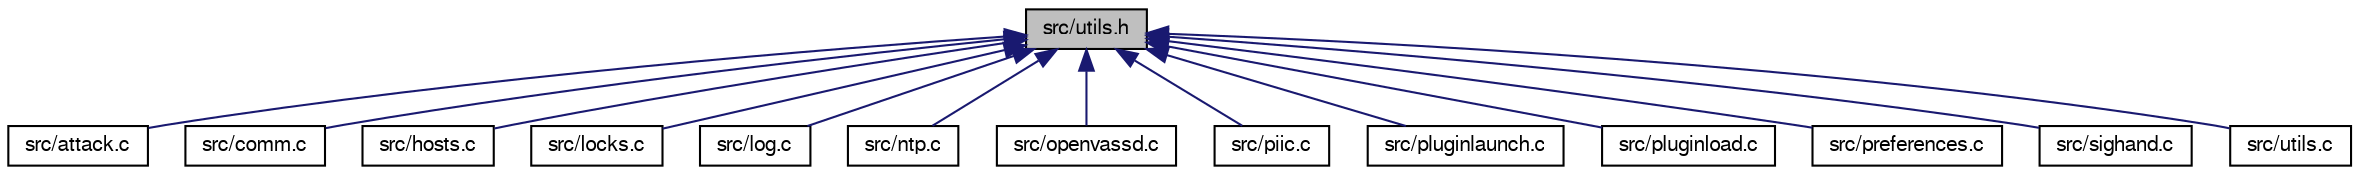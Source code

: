 digraph G
{
  bgcolor="transparent";
  edge [fontname="FreeSans",fontsize="10",labelfontname="FreeSans",labelfontsize="10"];
  node [fontname="FreeSans",fontsize="10",shape=record];
  Node1 [label="src/utils.h",height=0.2,width=0.4,color="black", fillcolor="grey75", style="filled" fontcolor="black"];
  Node1 -> Node2 [dir=back,color="midnightblue",fontsize="10",style="solid",fontname="FreeSans"];
  Node2 [label="src/attack.c",height=0.2,width=0.4,color="black",URL="$attack_8c.html"];
  Node1 -> Node3 [dir=back,color="midnightblue",fontsize="10",style="solid",fontname="FreeSans"];
  Node3 [label="src/comm.c",height=0.2,width=0.4,color="black",URL="$comm_8c.html"];
  Node1 -> Node4 [dir=back,color="midnightblue",fontsize="10",style="solid",fontname="FreeSans"];
  Node4 [label="src/hosts.c",height=0.2,width=0.4,color="black",URL="$hosts_8c.html"];
  Node1 -> Node5 [dir=back,color="midnightblue",fontsize="10",style="solid",fontname="FreeSans"];
  Node5 [label="src/locks.c",height=0.2,width=0.4,color="black",URL="$locks_8c.html"];
  Node1 -> Node6 [dir=back,color="midnightblue",fontsize="10",style="solid",fontname="FreeSans"];
  Node6 [label="src/log.c",height=0.2,width=0.4,color="black",URL="$log_8c.html"];
  Node1 -> Node7 [dir=back,color="midnightblue",fontsize="10",style="solid",fontname="FreeSans"];
  Node7 [label="src/ntp.c",height=0.2,width=0.4,color="black",URL="$ntp_8c.html"];
  Node1 -> Node8 [dir=back,color="midnightblue",fontsize="10",style="solid",fontname="FreeSans"];
  Node8 [label="src/openvassd.c",height=0.2,width=0.4,color="black",URL="$openvassd_8c.html"];
  Node1 -> Node9 [dir=back,color="midnightblue",fontsize="10",style="solid",fontname="FreeSans"];
  Node9 [label="src/piic.c",height=0.2,width=0.4,color="black",URL="$piic_8c.html"];
  Node1 -> Node10 [dir=back,color="midnightblue",fontsize="10",style="solid",fontname="FreeSans"];
  Node10 [label="src/pluginlaunch.c",height=0.2,width=0.4,color="black",URL="$pluginlaunch_8c.html"];
  Node1 -> Node11 [dir=back,color="midnightblue",fontsize="10",style="solid",fontname="FreeSans"];
  Node11 [label="src/pluginload.c",height=0.2,width=0.4,color="black",URL="$pluginload_8c.html"];
  Node1 -> Node12 [dir=back,color="midnightblue",fontsize="10",style="solid",fontname="FreeSans"];
  Node12 [label="src/preferences.c",height=0.2,width=0.4,color="black",URL="$preferences_8c.html"];
  Node1 -> Node13 [dir=back,color="midnightblue",fontsize="10",style="solid",fontname="FreeSans"];
  Node13 [label="src/sighand.c",height=0.2,width=0.4,color="black",URL="$sighand_8c.html"];
  Node1 -> Node14 [dir=back,color="midnightblue",fontsize="10",style="solid",fontname="FreeSans"];
  Node14 [label="src/utils.c",height=0.2,width=0.4,color="black",URL="$utils_8c.html"];
}

